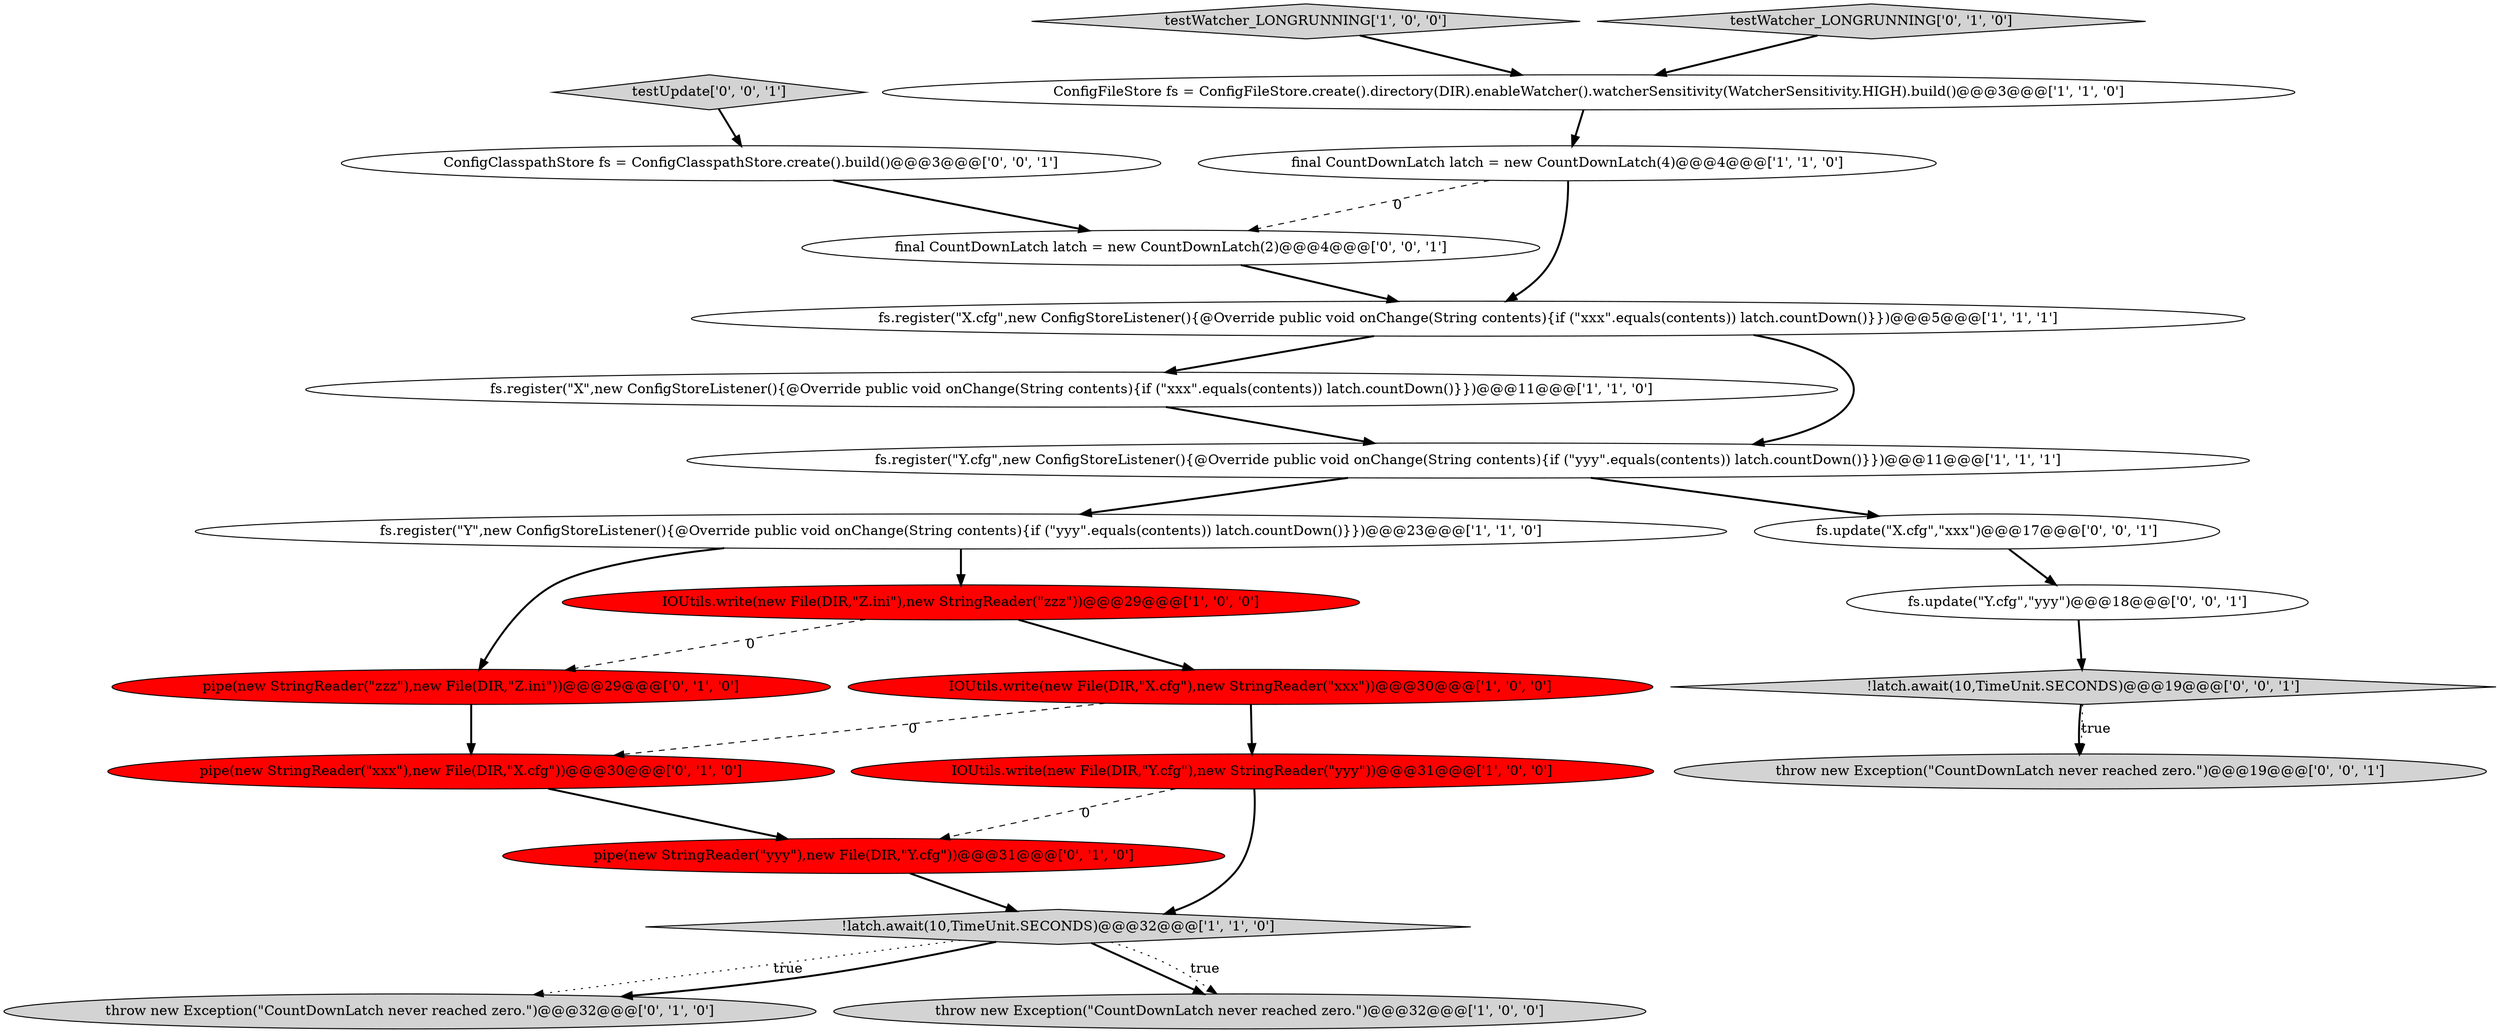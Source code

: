 digraph {
7 [style = filled, label = "fs.register(\"X\",new ConfigStoreListener(){@Override public void onChange(String contents){if (\"xxx\".equals(contents)) latch.countDown()}})@@@11@@@['1', '1', '0']", fillcolor = white, shape = ellipse image = "AAA0AAABBB1BBB"];
23 [style = filled, label = "throw new Exception(\"CountDownLatch never reached zero.\")@@@19@@@['0', '0', '1']", fillcolor = lightgray, shape = ellipse image = "AAA0AAABBB3BBB"];
20 [style = filled, label = "ConfigClasspathStore fs = ConfigClasspathStore.create().build()@@@3@@@['0', '0', '1']", fillcolor = white, shape = ellipse image = "AAA0AAABBB3BBB"];
12 [style = filled, label = "throw new Exception(\"CountDownLatch never reached zero.\")@@@32@@@['0', '1', '0']", fillcolor = lightgray, shape = ellipse image = "AAA0AAABBB2BBB"];
17 [style = filled, label = "fs.update(\"Y.cfg\",\"yyy\")@@@18@@@['0', '0', '1']", fillcolor = white, shape = ellipse image = "AAA0AAABBB3BBB"];
19 [style = filled, label = "!latch.await(10,TimeUnit.SECONDS)@@@19@@@['0', '0', '1']", fillcolor = lightgray, shape = diamond image = "AAA0AAABBB3BBB"];
9 [style = filled, label = "testWatcher_LONGRUNNING['1', '0', '0']", fillcolor = lightgray, shape = diamond image = "AAA0AAABBB1BBB"];
22 [style = filled, label = "final CountDownLatch latch = new CountDownLatch(2)@@@4@@@['0', '0', '1']", fillcolor = white, shape = ellipse image = "AAA0AAABBB3BBB"];
3 [style = filled, label = "IOUtils.write(new File(DIR,\"Z.ini\"),new StringReader(\"zzz\"))@@@29@@@['1', '0', '0']", fillcolor = red, shape = ellipse image = "AAA1AAABBB1BBB"];
14 [style = filled, label = "pipe(new StringReader(\"yyy\"),new File(DIR,\"Y.cfg\"))@@@31@@@['0', '1', '0']", fillcolor = red, shape = ellipse image = "AAA1AAABBB2BBB"];
6 [style = filled, label = "throw new Exception(\"CountDownLatch never reached zero.\")@@@32@@@['1', '0', '0']", fillcolor = lightgray, shape = ellipse image = "AAA0AAABBB1BBB"];
8 [style = filled, label = "IOUtils.write(new File(DIR,\"X.cfg\"),new StringReader(\"xxx\"))@@@30@@@['1', '0', '0']", fillcolor = red, shape = ellipse image = "AAA1AAABBB1BBB"];
4 [style = filled, label = "ConfigFileStore fs = ConfigFileStore.create().directory(DIR).enableWatcher().watcherSensitivity(WatcherSensitivity.HIGH).build()@@@3@@@['1', '1', '0']", fillcolor = white, shape = ellipse image = "AAA0AAABBB1BBB"];
2 [style = filled, label = "IOUtils.write(new File(DIR,\"Y.cfg\"),new StringReader(\"yyy\"))@@@31@@@['1', '0', '0']", fillcolor = red, shape = ellipse image = "AAA1AAABBB1BBB"];
15 [style = filled, label = "pipe(new StringReader(\"xxx\"),new File(DIR,\"X.cfg\"))@@@30@@@['0', '1', '0']", fillcolor = red, shape = ellipse image = "AAA1AAABBB2BBB"];
10 [style = filled, label = "fs.register(\"Y.cfg\",new ConfigStoreListener(){@Override public void onChange(String contents){if (\"yyy\".equals(contents)) latch.countDown()}})@@@11@@@['1', '1', '1']", fillcolor = white, shape = ellipse image = "AAA0AAABBB1BBB"];
1 [style = filled, label = "fs.register(\"Y\",new ConfigStoreListener(){@Override public void onChange(String contents){if (\"yyy\".equals(contents)) latch.countDown()}})@@@23@@@['1', '1', '0']", fillcolor = white, shape = ellipse image = "AAA0AAABBB1BBB"];
13 [style = filled, label = "testWatcher_LONGRUNNING['0', '1', '0']", fillcolor = lightgray, shape = diamond image = "AAA0AAABBB2BBB"];
18 [style = filled, label = "testUpdate['0', '0', '1']", fillcolor = lightgray, shape = diamond image = "AAA0AAABBB3BBB"];
5 [style = filled, label = "fs.register(\"X.cfg\",new ConfigStoreListener(){@Override public void onChange(String contents){if (\"xxx\".equals(contents)) latch.countDown()}})@@@5@@@['1', '1', '1']", fillcolor = white, shape = ellipse image = "AAA0AAABBB1BBB"];
0 [style = filled, label = "final CountDownLatch latch = new CountDownLatch(4)@@@4@@@['1', '1', '0']", fillcolor = white, shape = ellipse image = "AAA0AAABBB1BBB"];
11 [style = filled, label = "!latch.await(10,TimeUnit.SECONDS)@@@32@@@['1', '1', '0']", fillcolor = lightgray, shape = diamond image = "AAA0AAABBB1BBB"];
16 [style = filled, label = "pipe(new StringReader(\"zzz\"),new File(DIR,\"Z.ini\"))@@@29@@@['0', '1', '0']", fillcolor = red, shape = ellipse image = "AAA1AAABBB2BBB"];
21 [style = filled, label = "fs.update(\"X.cfg\",\"xxx\")@@@17@@@['0', '0', '1']", fillcolor = white, shape = ellipse image = "AAA0AAABBB3BBB"];
16->15 [style = bold, label=""];
5->10 [style = bold, label=""];
15->14 [style = bold, label=""];
7->10 [style = bold, label=""];
9->4 [style = bold, label=""];
11->6 [style = bold, label=""];
11->12 [style = dotted, label="true"];
8->15 [style = dashed, label="0"];
1->3 [style = bold, label=""];
19->23 [style = dotted, label="true"];
11->12 [style = bold, label=""];
10->21 [style = bold, label=""];
22->5 [style = bold, label=""];
17->19 [style = bold, label=""];
0->22 [style = dashed, label="0"];
4->0 [style = bold, label=""];
20->22 [style = bold, label=""];
18->20 [style = bold, label=""];
2->14 [style = dashed, label="0"];
8->2 [style = bold, label=""];
1->16 [style = bold, label=""];
11->6 [style = dotted, label="true"];
3->8 [style = bold, label=""];
19->23 [style = bold, label=""];
5->7 [style = bold, label=""];
10->1 [style = bold, label=""];
14->11 [style = bold, label=""];
21->17 [style = bold, label=""];
2->11 [style = bold, label=""];
3->16 [style = dashed, label="0"];
0->5 [style = bold, label=""];
13->4 [style = bold, label=""];
}
